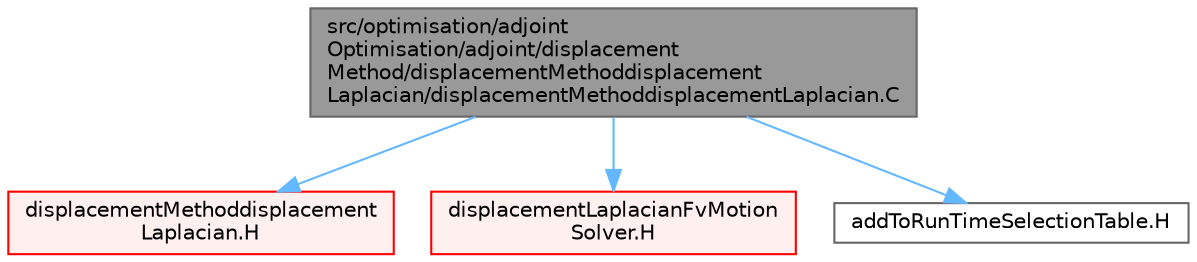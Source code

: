 digraph "src/optimisation/adjointOptimisation/adjoint/displacementMethod/displacementMethoddisplacementLaplacian/displacementMethoddisplacementLaplacian.C"
{
 // LATEX_PDF_SIZE
  bgcolor="transparent";
  edge [fontname=Helvetica,fontsize=10,labelfontname=Helvetica,labelfontsize=10];
  node [fontname=Helvetica,fontsize=10,shape=box,height=0.2,width=0.4];
  Node1 [id="Node000001",label="src/optimisation/adjoint\lOptimisation/adjoint/displacement\lMethod/displacementMethoddisplacement\lLaplacian/displacementMethoddisplacementLaplacian.C",height=0.2,width=0.4,color="gray40", fillcolor="grey60", style="filled", fontcolor="black",tooltip=" "];
  Node1 -> Node2 [id="edge1_Node000001_Node000002",color="steelblue1",style="solid",tooltip=" "];
  Node2 [id="Node000002",label="displacementMethoddisplacement\lLaplacian.H",height=0.2,width=0.4,color="red", fillcolor="#FFF0F0", style="filled",URL="$displacementMethoddisplacementLaplacian_8H.html",tooltip=" "];
  Node1 -> Node466 [id="edge2_Node000001_Node000466",color="steelblue1",style="solid",tooltip=" "];
  Node466 [id="Node000466",label="displacementLaplacianFvMotion\lSolver.H",height=0.2,width=0.4,color="red", fillcolor="#FFF0F0", style="filled",URL="$displacementLaplacianFvMotionSolver_8H.html",tooltip=" "];
  Node1 -> Node427 [id="edge3_Node000001_Node000427",color="steelblue1",style="solid",tooltip=" "];
  Node427 [id="Node000427",label="addToRunTimeSelectionTable.H",height=0.2,width=0.4,color="grey40", fillcolor="white", style="filled",URL="$addToRunTimeSelectionTable_8H.html",tooltip="Macros for easy insertion into run-time selection tables."];
}
